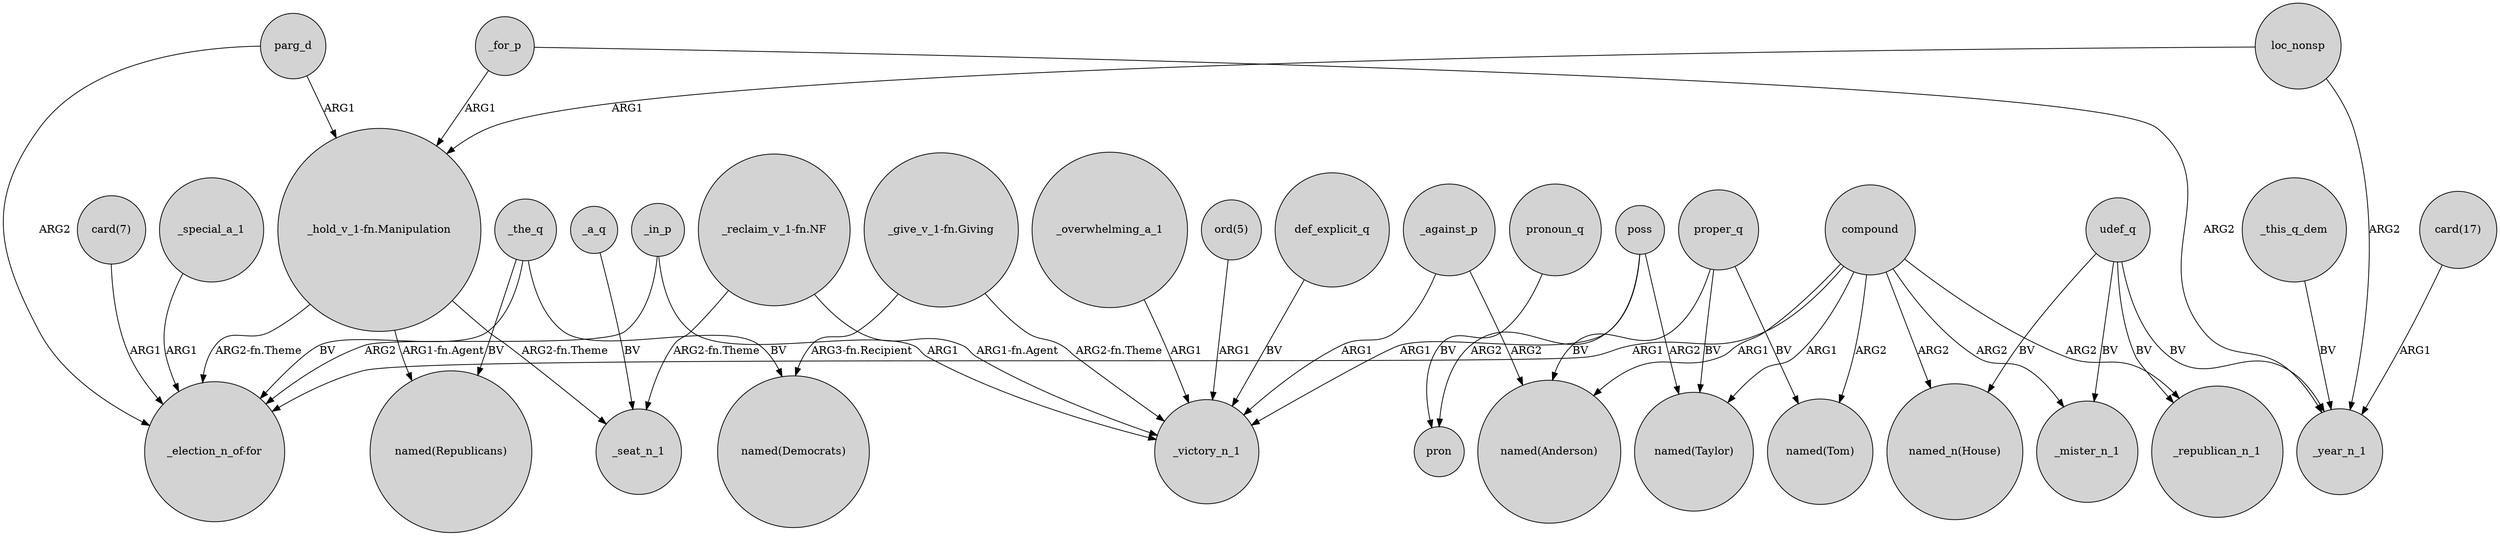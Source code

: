 digraph {
	node [shape=circle style=filled]
	udef_q -> "named_n(House)" [label=BV]
	parg_d -> "_election_n_of-for" [label=ARG2]
	_for_p -> "_hold_v_1-fn.Manipulation" [label=ARG1]
	_for_p -> _year_n_1 [label=ARG2]
	"_reclaim_v_1-fn.NF" -> _seat_n_1 [label="ARG2-fn.Theme"]
	poss -> pron [label=ARG2]
	proper_q -> "named(Anderson)" [label=BV]
	_this_q_dem -> _year_n_1 [label=BV]
	compound -> _mister_n_1 [label=ARG2]
	_in_p -> "_election_n_of-for" [label=ARG2]
	udef_q -> _mister_n_1 [label=BV]
	_against_p -> _victory_n_1 [label=ARG1]
	_against_p -> "named(Anderson)" [label=ARG2]
	compound -> "named(Taylor)" [label=ARG1]
	poss -> _victory_n_1 [label=ARG1]
	"_hold_v_1-fn.Manipulation" -> _seat_n_1 [label="ARG2-fn.Theme"]
	_in_p -> _victory_n_1 [label=ARG1]
	_the_q -> "_election_n_of-for" [label=BV]
	loc_nonsp -> "_hold_v_1-fn.Manipulation" [label=ARG1]
	def_explicit_q -> _victory_n_1 [label=BV]
	_overwhelming_a_1 -> _victory_n_1 [label=ARG1]
	"_give_v_1-fn.Giving" -> _victory_n_1 [label="ARG2-fn.Theme"]
	_the_q -> "named(Republicans)" [label=BV]
	poss -> "named(Taylor)" [label=ARG2]
	compound -> "named(Anderson)" [label=ARG1]
	pronoun_q -> pron [label=BV]
	parg_d -> "_hold_v_1-fn.Manipulation" [label=ARG1]
	_the_q -> "named(Democrats)" [label=BV]
	"_give_v_1-fn.Giving" -> "named(Democrats)" [label="ARG3-fn.Recipient"]
	loc_nonsp -> _year_n_1 [label=ARG2]
	proper_q -> "named(Taylor)" [label=BV]
	"card(17)" -> _year_n_1 [label=ARG1]
	compound -> _republican_n_1 [label=ARG2]
	compound -> "named(Tom)" [label=ARG2]
	compound -> "named_n(House)" [label=ARG2]
	"_hold_v_1-fn.Manipulation" -> "named(Republicans)" [label="ARG1-fn.Agent"]
	proper_q -> "named(Tom)" [label=BV]
	"_reclaim_v_1-fn.NF" -> _victory_n_1 [label="ARG1-fn.Agent"]
	"card(7)" -> "_election_n_of-for" [label=ARG1]
	udef_q -> _year_n_1 [label=BV]
	compound -> "_election_n_of-for" [label=ARG1]
	_a_q -> _seat_n_1 [label=BV]
	"ord(5)" -> _victory_n_1 [label=ARG1]
	"_hold_v_1-fn.Manipulation" -> "_election_n_of-for" [label="ARG2-fn.Theme"]
	udef_q -> _republican_n_1 [label=BV]
	_special_a_1 -> "_election_n_of-for" [label=ARG1]
}

